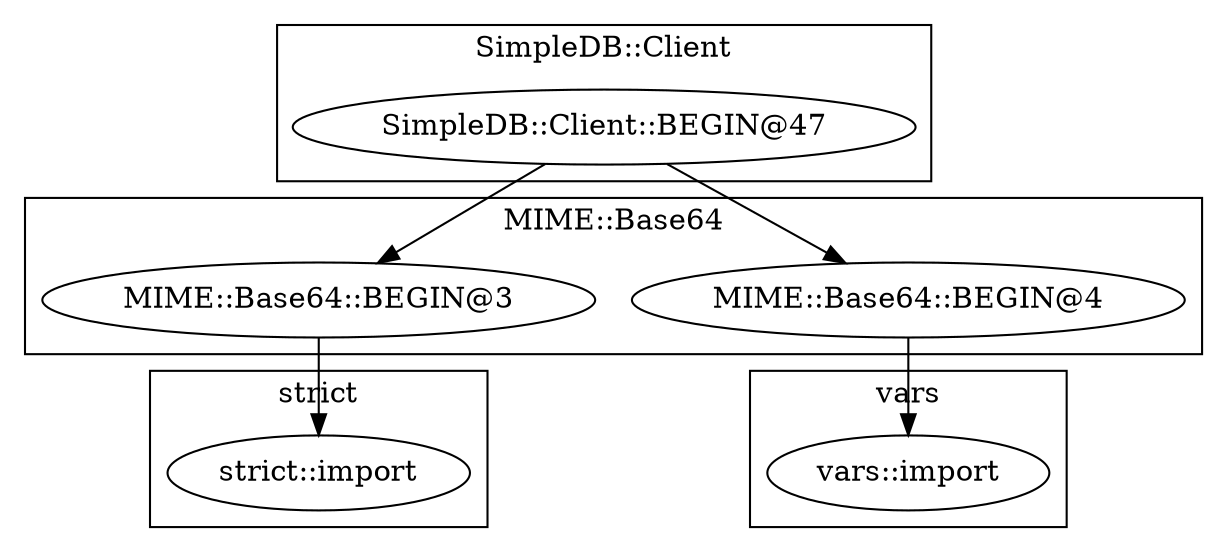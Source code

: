 digraph {
graph [overlap=false]
subgraph cluster_vars {
	label="vars";
	"vars::import";
}
subgraph cluster_SimpleDB_Client {
	label="SimpleDB::Client";
	"SimpleDB::Client::BEGIN@47";
}
subgraph cluster_strict {
	label="strict";
	"strict::import";
}
subgraph cluster_MIME_Base64 {
	label="MIME::Base64";
	"MIME::Base64::BEGIN@3";
	"MIME::Base64::BEGIN@4";
}
"SimpleDB::Client::BEGIN@47" -> "MIME::Base64::BEGIN@3";
"SimpleDB::Client::BEGIN@47" -> "MIME::Base64::BEGIN@4";
"MIME::Base64::BEGIN@4" -> "vars::import";
"MIME::Base64::BEGIN@3" -> "strict::import";
}

